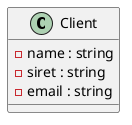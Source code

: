@startuml Client

Class Client {
    
    - name : string
    - siret : string
    - email : string

}

@enduml
